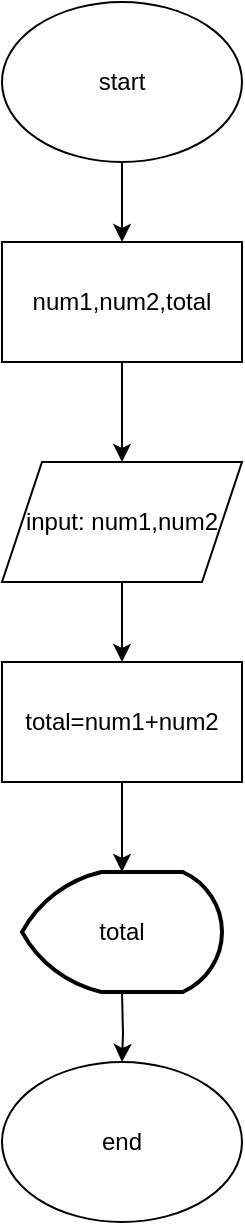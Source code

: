 <mxfile version="25.0.2">
  <diagram id="C5RBs43oDa-KdzZeNtuy" name="Page-1">
    <mxGraphModel dx="1050" dy="717" grid="1" gridSize="10" guides="1" tooltips="1" connect="1" arrows="1" fold="1" page="1" pageScale="1" pageWidth="827" pageHeight="1169" math="0" shadow="0">
      <root>
        <mxCell id="WIyWlLk6GJQsqaUBKTNV-0" />
        <mxCell id="WIyWlLk6GJQsqaUBKTNV-1" parent="WIyWlLk6GJQsqaUBKTNV-0" />
        <mxCell id="mxqnQ7lzS36PusZmsd9R-2" value="" style="edgeStyle=orthogonalEdgeStyle;rounded=0;orthogonalLoop=1;jettySize=auto;html=1;" parent="WIyWlLk6GJQsqaUBKTNV-1" source="mxqnQ7lzS36PusZmsd9R-0" target="mxqnQ7lzS36PusZmsd9R-1" edge="1">
          <mxGeometry relative="1" as="geometry" />
        </mxCell>
        <mxCell id="mxqnQ7lzS36PusZmsd9R-0" value="start" style="ellipse;whiteSpace=wrap;html=1;" parent="WIyWlLk6GJQsqaUBKTNV-1" vertex="1">
          <mxGeometry x="310" y="90" width="120" height="80" as="geometry" />
        </mxCell>
        <mxCell id="mxqnQ7lzS36PusZmsd9R-4" value="" style="edgeStyle=orthogonalEdgeStyle;rounded=0;orthogonalLoop=1;jettySize=auto;html=1;" parent="WIyWlLk6GJQsqaUBKTNV-1" source="mxqnQ7lzS36PusZmsd9R-1" target="mxqnQ7lzS36PusZmsd9R-3" edge="1">
          <mxGeometry relative="1" as="geometry" />
        </mxCell>
        <mxCell id="mxqnQ7lzS36PusZmsd9R-1" value="num1,num2,total" style="rounded=0;whiteSpace=wrap;html=1;" parent="WIyWlLk6GJQsqaUBKTNV-1" vertex="1">
          <mxGeometry x="310" y="210" width="120" height="60" as="geometry" />
        </mxCell>
        <mxCell id="mxqnQ7lzS36PusZmsd9R-6" value="" style="edgeStyle=orthogonalEdgeStyle;rounded=0;orthogonalLoop=1;jettySize=auto;html=1;" parent="WIyWlLk6GJQsqaUBKTNV-1" source="mxqnQ7lzS36PusZmsd9R-3" target="mxqnQ7lzS36PusZmsd9R-5" edge="1">
          <mxGeometry relative="1" as="geometry" />
        </mxCell>
        <mxCell id="mxqnQ7lzS36PusZmsd9R-3" value="input: num1,num2" style="shape=parallelogram;perimeter=parallelogramPerimeter;whiteSpace=wrap;html=1;fixedSize=1;" parent="WIyWlLk6GJQsqaUBKTNV-1" vertex="1">
          <mxGeometry x="310" y="320" width="120" height="60" as="geometry" />
        </mxCell>
        <mxCell id="mxqnQ7lzS36PusZmsd9R-8" value="" style="edgeStyle=orthogonalEdgeStyle;rounded=0;orthogonalLoop=1;jettySize=auto;html=1;" parent="WIyWlLk6GJQsqaUBKTNV-1" source="mxqnQ7lzS36PusZmsd9R-5" edge="1">
          <mxGeometry relative="1" as="geometry">
            <mxPoint x="370" y="525" as="targetPoint" />
          </mxGeometry>
        </mxCell>
        <mxCell id="mxqnQ7lzS36PusZmsd9R-5" value="total=num1+num2" style="rounded=0;whiteSpace=wrap;html=1;" parent="WIyWlLk6GJQsqaUBKTNV-1" vertex="1">
          <mxGeometry x="310" y="420" width="120" height="60" as="geometry" />
        </mxCell>
        <mxCell id="mxqnQ7lzS36PusZmsd9R-10" value="" style="edgeStyle=orthogonalEdgeStyle;rounded=0;orthogonalLoop=1;jettySize=auto;html=1;" parent="WIyWlLk6GJQsqaUBKTNV-1" target="mxqnQ7lzS36PusZmsd9R-9" edge="1">
          <mxGeometry relative="1" as="geometry">
            <mxPoint x="370" y="585" as="sourcePoint" />
          </mxGeometry>
        </mxCell>
        <mxCell id="mxqnQ7lzS36PusZmsd9R-9" value="end" style="ellipse;whiteSpace=wrap;html=1;" parent="WIyWlLk6GJQsqaUBKTNV-1" vertex="1">
          <mxGeometry x="310" y="620" width="120" height="80" as="geometry" />
        </mxCell>
        <mxCell id="g3dEYcwfbrdGPfMw1yH_-0" value="total" style="strokeWidth=2;html=1;shape=mxgraph.flowchart.display;whiteSpace=wrap;" vertex="1" parent="WIyWlLk6GJQsqaUBKTNV-1">
          <mxGeometry x="320" y="525" width="100" height="60" as="geometry" />
        </mxCell>
      </root>
    </mxGraphModel>
  </diagram>
</mxfile>
